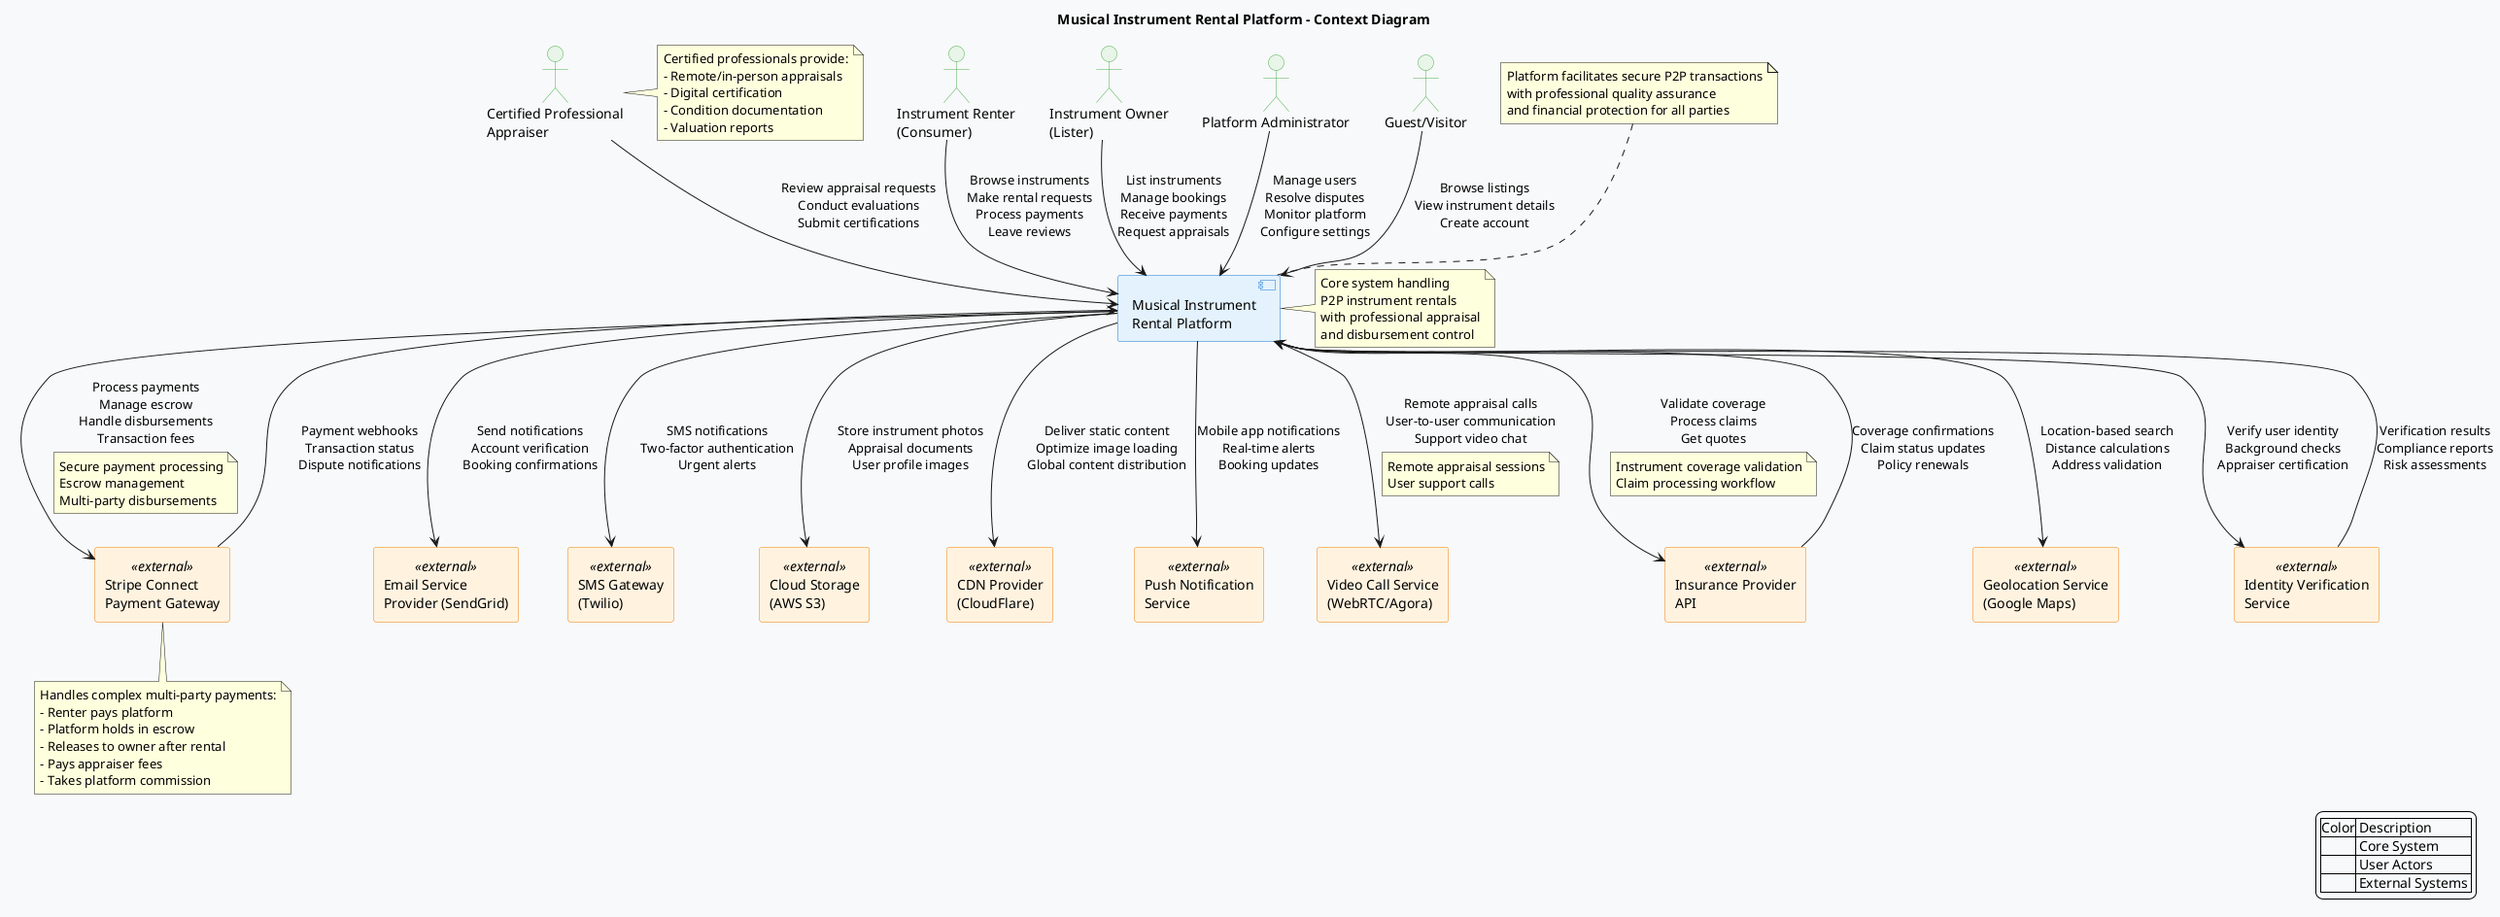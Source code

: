 @startuml

title Musical Instrument Rental Platform - Context Diagram

skinparam backgroundColor #F8F9FA
skinparam actorBackgroundColor #E8F5E8
skinparam actorBorderColor #4CAF50
skinparam componentBackgroundColor #E3F2FD
skinparam componentBorderColor #1976D2
skinparam rectangle {
    BackgroundColor<<external>> #FFF3E0
    BorderColor<<external>> #F57C00
}

' Main System
component "Musical Instrument\nRental Platform" as Platform
note right of Platform
    Core system handling
    P2P instrument rentals
    with professional appraisal
    and disbursement control
end note

' Primary Actors
actor "Instrument Renter\n(Consumer)" as Renter
actor "Instrument Owner\n(Lister)" as Owner
actor "Certified Professional\nAppraiser" as Appraiser
actor "Platform Administrator" as Admin
actor "Guest/Visitor" as Guest

' External Systems
rectangle "Stripe Connect\nPayment Gateway" as Stripe <<external>>
rectangle "Email Service\nProvider (SendGrid)" as EmailService <<external>>
rectangle "SMS Gateway\n(Twilio)" as SMSGateway <<external>>
rectangle "Cloud Storage\n(AWS S3)" as CloudStorage <<external>>
rectangle "CDN Provider\n(CloudFlare)" as CDN <<external>>
rectangle "Push Notification\nService" as PushNotifications <<external>>
rectangle "Video Call Service\n(WebRTC/Agora)" as VideoService <<external>>
rectangle "Insurance Provider\nAPI" as Insurance <<external>>
rectangle "Geolocation Service\n(Google Maps)" as GeoService <<external>>
rectangle "Identity Verification\nService" as IDVerification <<external>>

' Actor to System Relationships
Renter --> Platform : "Browse instruments\nMake rental requests\nProcess payments\nLeave reviews"
Owner --> Platform : "List instruments\nManage bookings\nReceive payments\nRequest appraisals"
Appraiser --> Platform : "Review appraisal requests\nConduct evaluations\nSubmit certifications"
Admin --> Platform : "Manage users\nResolve disputes\nMonitor platform\nConfigure settings"
Guest --> Platform : "Browse listings\nView instrument details\nCreate account"

' System to External System Relationships
Platform --> Stripe : "Process payments\nManage escrow\nHandle disbursements\nTransaction fees"
note on link
    Secure payment processing
    Escrow management
    Multi-party disbursements
end note
Platform --> EmailService : "Send notifications\nAccount verification\nBooking confirmations"
Platform --> SMSGateway : "SMS notifications\nTwo-factor authentication\nUrgent alerts"
Platform --> CloudStorage : "Store instrument photos\nAppraisal documents\nUser profile images"
Platform --> CDN : "Deliver static content\nOptimize image loading\nGlobal content distribution"
Platform --> PushNotifications : "Mobile app notifications\nReal-time alerts\nBooking updates"
Platform --> VideoService : "Remote appraisal calls\nUser-to-user communication\nSupport video chat"
note on link
    Remote appraisal sessions
    User support calls
end note
Platform --> Insurance : "Validate coverage\nProcess claims\nGet quotes"
note on link
    Instrument coverage validation
    Claim processing workflow
end note
Platform --> GeoService : "Location-based search\nDistance calculations\nAddress validation"
Platform --> IDVerification : "Verify user identity\nBackground checks\nAppraiser certification"

' External System to System (reverse flows)
Stripe --> Platform : "Payment webhooks\nTransaction status\nDispute notifications"
Insurance --> Platform : "Coverage confirmations\nClaim status updates\nPolicy renewals"
IDVerification --> Platform : "Verification results\nCompliance reports\nRisk assessments"

' Data Flow Labels

' Legend
legend right
    |Color| Description |
    |<color:#E3F2FD>| Core System |
    |<color:#E8F5E8>| User Actors |
    |<color:#FFF3E0>| External Systems |
endlegend

' Notes about key interactions
note top of Platform : Platform facilitates secure P2P transactions\nwith professional quality assurance\nand financial protection for all parties

note bottom of Stripe : Handles complex multi-party payments:\n- Renter pays platform\n- Platform holds in escrow\n- Releases to owner after rental\n- Pays appraiser fees\n- Takes platform commission

note right of Appraiser : Certified professionals provide:\n- Remote/in-person appraisals\n- Digital certification\n- Condition documentation\n- Valuation reports

@enduml